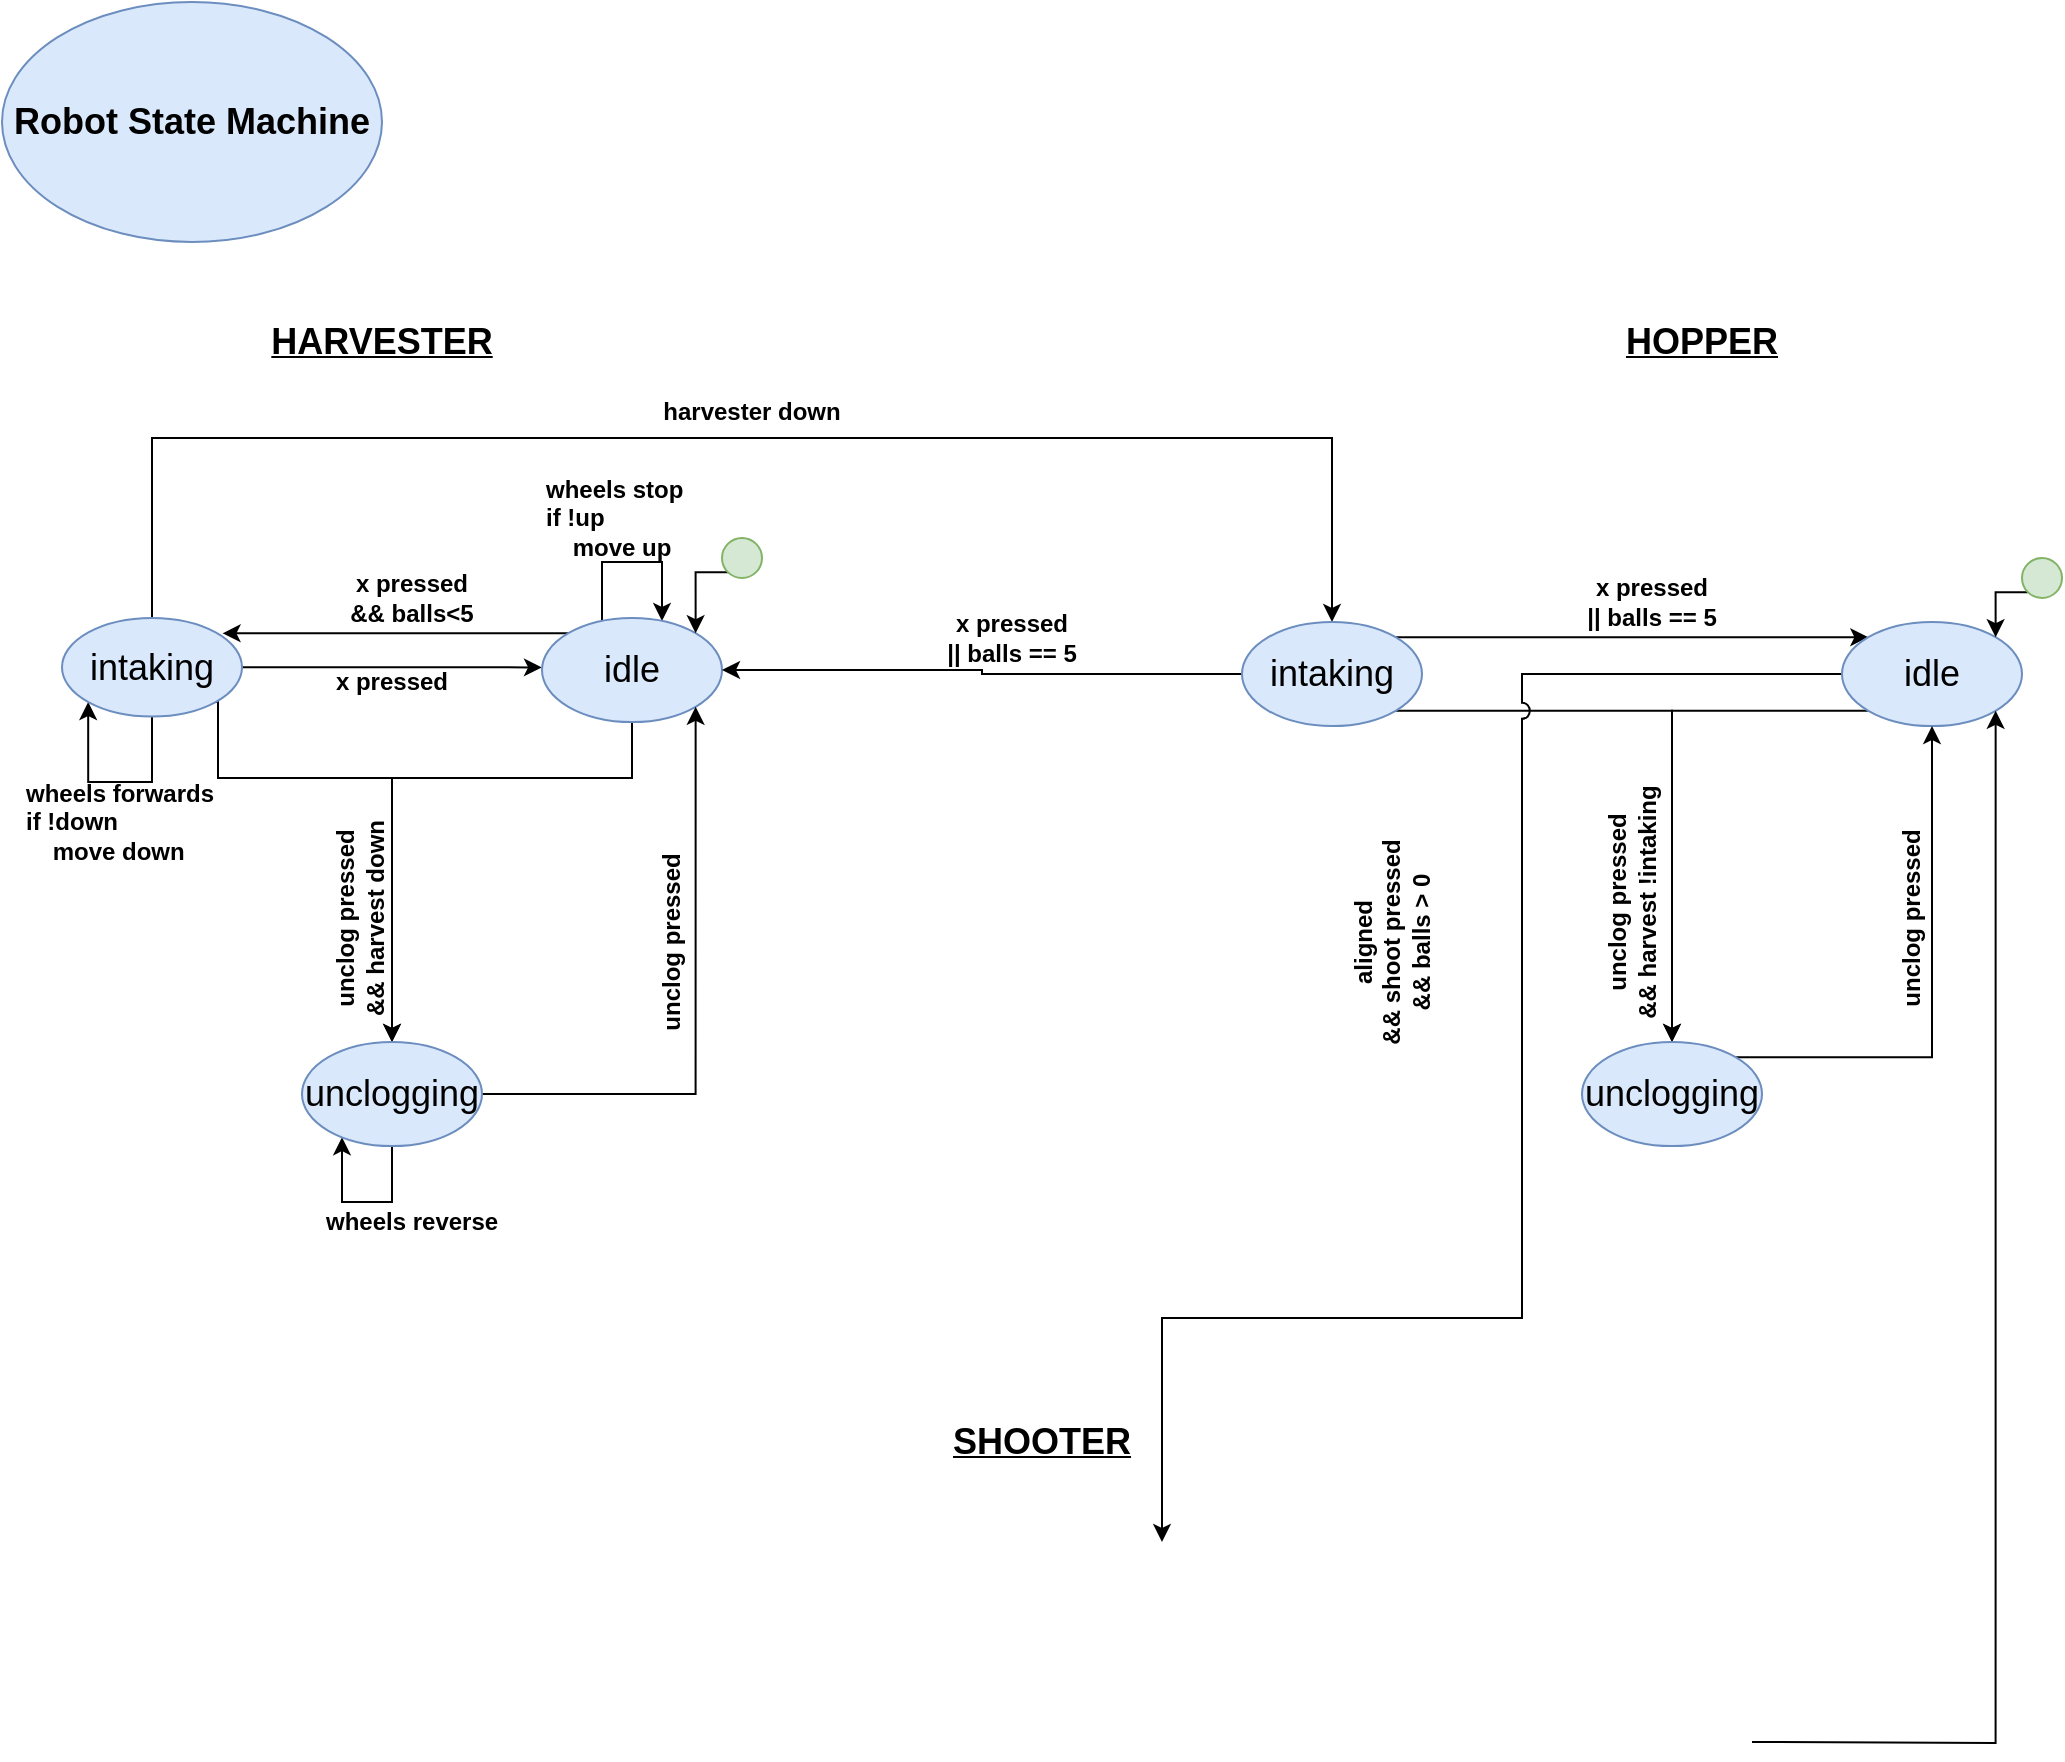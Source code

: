 <mxfile version="12.5.5" type="device"><diagram id="Gpjn6H2o_9zzhJLUofqs" name="Page-1"><mxGraphModel dx="1094" dy="468" grid="1" gridSize="10" guides="1" tooltips="1" connect="1" arrows="1" fold="1" page="1" pageScale="1" pageWidth="2200" pageHeight="1700" math="0" shadow="0"><root><mxCell id="0"/><mxCell id="1" parent="0"/><mxCell id="EipDfbE7NLhXwBuE_VKs-1" value="&lt;font style=&quot;font-size: 18px&quot;&gt;&lt;b&gt;Robot State Machine&lt;/b&gt;&lt;/font&gt;" style="ellipse;whiteSpace=wrap;html=1;fillColor=#dae8fc;strokeColor=#6c8ebf;gradientColor=none;" parent="1" vertex="1"><mxGeometry x="10" width="190" height="120" as="geometry"/></mxCell><mxCell id="KlMTd5EL-RRvtD0X4lZz-2" value="&lt;u&gt;&lt;font style=&quot;font-size: 18px&quot;&gt;&lt;b&gt;HARVESTER&lt;/b&gt;&lt;/font&gt;&lt;/u&gt;" style="text;html=1;strokeColor=none;fillColor=none;align=center;verticalAlign=middle;whiteSpace=wrap;rounded=0;" parent="1" vertex="1"><mxGeometry x="180" y="160" width="40" height="20" as="geometry"/></mxCell><mxCell id="KlMTd5EL-RRvtD0X4lZz-18" style="edgeStyle=orthogonalEdgeStyle;rounded=0;orthogonalLoop=1;jettySize=auto;html=1;exitX=0.5;exitY=0;exitDx=0;exitDy=0;entryX=0.5;entryY=0;entryDx=0;entryDy=0;" parent="1" source="KlMTd5EL-RRvtD0X4lZz-3" target="KlMTd5EL-RRvtD0X4lZz-6" edge="1"><mxGeometry relative="1" as="geometry"><mxPoint x="710" y="228" as="targetPoint"/><Array as="points"><mxPoint x="85" y="218"/><mxPoint x="675" y="218"/></Array></mxGeometry></mxCell><mxCell id="KlMTd5EL-RRvtD0X4lZz-19" style="edgeStyle=orthogonalEdgeStyle;rounded=0;orthogonalLoop=1;jettySize=auto;html=1;exitX=1;exitY=1;exitDx=0;exitDy=0;entryX=0.5;entryY=0;entryDx=0;entryDy=0;" parent="1" source="KlMTd5EL-RRvtD0X4lZz-3" target="KlMTd5EL-RRvtD0X4lZz-5" edge="1"><mxGeometry relative="1" as="geometry"><Array as="points"><mxPoint x="118" y="388"/><mxPoint x="205" y="388"/></Array></mxGeometry></mxCell><mxCell id="KlMTd5EL-RRvtD0X4lZz-45" style="edgeStyle=orthogonalEdgeStyle;rounded=0;jumpStyle=arc;jumpSize=8;orthogonalLoop=1;jettySize=auto;html=1;exitX=0.5;exitY=1;exitDx=0;exitDy=0;entryX=0;entryY=1;entryDx=0;entryDy=0;" parent="1" source="KlMTd5EL-RRvtD0X4lZz-3" target="KlMTd5EL-RRvtD0X4lZz-3" edge="1"><mxGeometry relative="1" as="geometry"><mxPoint x="60" y="410" as="targetPoint"/><Array as="points"><mxPoint x="85" y="390"/><mxPoint x="53" y="390"/></Array></mxGeometry></mxCell><mxCell id="KlMTd5EL-RRvtD0X4lZz-51" style="edgeStyle=orthogonalEdgeStyle;rounded=0;jumpStyle=arc;jumpSize=8;orthogonalLoop=1;jettySize=auto;html=1;exitX=1;exitY=0.5;exitDx=0;exitDy=0;entryX=0;entryY=0.475;entryDx=0;entryDy=0;entryPerimeter=0;" parent="1" source="KlMTd5EL-RRvtD0X4lZz-3" target="KlMTd5EL-RRvtD0X4lZz-4" edge="1"><mxGeometry relative="1" as="geometry"/></mxCell><mxCell id="KlMTd5EL-RRvtD0X4lZz-3" value="&lt;font style=&quot;font-size: 18px&quot;&gt;intaking&lt;/font&gt;" style="ellipse;whiteSpace=wrap;html=1;fillColor=#dae8fc;strokeColor=#6c8ebf;" parent="1" vertex="1"><mxGeometry x="40" y="308" width="90" height="49.27" as="geometry"/></mxCell><mxCell id="KlMTd5EL-RRvtD0X4lZz-21" style="edgeStyle=orthogonalEdgeStyle;rounded=0;orthogonalLoop=1;jettySize=auto;html=1;exitX=0.5;exitY=1;exitDx=0;exitDy=0;entryX=0.5;entryY=0;entryDx=0;entryDy=0;" parent="1" source="KlMTd5EL-RRvtD0X4lZz-4" target="KlMTd5EL-RRvtD0X4lZz-5" edge="1"><mxGeometry relative="1" as="geometry"><mxPoint x="325" y="418" as="targetPoint"/><Array as="points"><mxPoint x="325" y="388"/><mxPoint x="205" y="388"/></Array></mxGeometry></mxCell><mxCell id="KlMTd5EL-RRvtD0X4lZz-47" style="edgeStyle=orthogonalEdgeStyle;rounded=0;jumpStyle=arc;jumpSize=8;orthogonalLoop=1;jettySize=auto;html=1;exitX=0;exitY=0;exitDx=0;exitDy=0;" parent="1" source="KlMTd5EL-RRvtD0X4lZz-4" target="KlMTd5EL-RRvtD0X4lZz-4" edge="1"><mxGeometry relative="1" as="geometry"><mxPoint x="320" y="240" as="targetPoint"/><Array as="points"><mxPoint x="310" y="316"/><mxPoint x="310" y="280"/><mxPoint x="340" y="280"/></Array></mxGeometry></mxCell><mxCell id="KlMTd5EL-RRvtD0X4lZz-52" style="edgeStyle=orthogonalEdgeStyle;rounded=0;jumpStyle=arc;jumpSize=8;orthogonalLoop=1;jettySize=auto;html=1;exitX=0;exitY=0;exitDx=0;exitDy=0;entryX=0.892;entryY=0.156;entryDx=0;entryDy=0;entryPerimeter=0;" parent="1" source="KlMTd5EL-RRvtD0X4lZz-4" target="KlMTd5EL-RRvtD0X4lZz-3" edge="1"><mxGeometry relative="1" as="geometry"/></mxCell><mxCell id="KlMTd5EL-RRvtD0X4lZz-4" value="&lt;font style=&quot;font-size: 18px&quot;&gt;idle&lt;/font&gt;" style="ellipse;whiteSpace=wrap;html=1;fillColor=#dae8fc;strokeColor=#6c8ebf;" parent="1" vertex="1"><mxGeometry x="280" y="308" width="90" height="52" as="geometry"/></mxCell><mxCell id="KlMTd5EL-RRvtD0X4lZz-22" style="edgeStyle=orthogonalEdgeStyle;rounded=0;orthogonalLoop=1;jettySize=auto;html=1;exitX=1;exitY=0.5;exitDx=0;exitDy=0;entryX=1;entryY=1;entryDx=0;entryDy=0;" parent="1" source="KlMTd5EL-RRvtD0X4lZz-5" target="KlMTd5EL-RRvtD0X4lZz-4" edge="1"><mxGeometry relative="1" as="geometry"/></mxCell><mxCell id="KlMTd5EL-RRvtD0X4lZz-49" style="edgeStyle=orthogonalEdgeStyle;rounded=0;jumpStyle=arc;jumpSize=8;orthogonalLoop=1;jettySize=auto;html=1;exitX=0.5;exitY=1;exitDx=0;exitDy=0;" parent="1" source="KlMTd5EL-RRvtD0X4lZz-5" target="KlMTd5EL-RRvtD0X4lZz-5" edge="1"><mxGeometry relative="1" as="geometry"><mxPoint x="170" y="650" as="targetPoint"/><Array as="points"><mxPoint x="205" y="600"/><mxPoint x="180" y="600"/></Array></mxGeometry></mxCell><mxCell id="KlMTd5EL-RRvtD0X4lZz-5" value="&lt;font style=&quot;font-size: 18px&quot;&gt;unclogging&lt;/font&gt;" style="ellipse;whiteSpace=wrap;html=1;fillColor=#dae8fc;strokeColor=#6c8ebf;" parent="1" vertex="1"><mxGeometry x="160" y="520" width="90" height="52" as="geometry"/></mxCell><mxCell id="KlMTd5EL-RRvtD0X4lZz-23" style="edgeStyle=orthogonalEdgeStyle;rounded=0;orthogonalLoop=1;jettySize=auto;html=1;exitX=1;exitY=0;exitDx=0;exitDy=0;entryX=0;entryY=0;entryDx=0;entryDy=0;" parent="1" source="KlMTd5EL-RRvtD0X4lZz-6" target="KlMTd5EL-RRvtD0X4lZz-7" edge="1"><mxGeometry relative="1" as="geometry"/></mxCell><mxCell id="KlMTd5EL-RRvtD0X4lZz-25" style="edgeStyle=orthogonalEdgeStyle;rounded=0;orthogonalLoop=1;jettySize=auto;html=1;exitX=1;exitY=1;exitDx=0;exitDy=0;" parent="1" source="KlMTd5EL-RRvtD0X4lZz-6" target="KlMTd5EL-RRvtD0X4lZz-9" edge="1"><mxGeometry relative="1" as="geometry"/></mxCell><mxCell id="KlMTd5EL-RRvtD0X4lZz-55" style="edgeStyle=orthogonalEdgeStyle;rounded=0;jumpStyle=arc;jumpSize=8;orthogonalLoop=1;jettySize=auto;html=1;exitX=0;exitY=0.5;exitDx=0;exitDy=0;entryX=1;entryY=0.5;entryDx=0;entryDy=0;" parent="1" source="KlMTd5EL-RRvtD0X4lZz-6" target="KlMTd5EL-RRvtD0X4lZz-4" edge="1"><mxGeometry relative="1" as="geometry"/></mxCell><mxCell id="KlMTd5EL-RRvtD0X4lZz-6" value="&lt;font style=&quot;font-size: 18px&quot;&gt;intaking&lt;br&gt;&lt;/font&gt;" style="ellipse;whiteSpace=wrap;html=1;fillColor=#dae8fc;strokeColor=#6c8ebf;" parent="1" vertex="1"><mxGeometry x="630" y="310" width="90" height="52" as="geometry"/></mxCell><mxCell id="KlMTd5EL-RRvtD0X4lZz-24" style="edgeStyle=orthogonalEdgeStyle;rounded=0;orthogonalLoop=1;jettySize=auto;html=1;exitX=0;exitY=1;exitDx=0;exitDy=0;entryX=0.5;entryY=0;entryDx=0;entryDy=0;" parent="1" source="KlMTd5EL-RRvtD0X4lZz-7" target="KlMTd5EL-RRvtD0X4lZz-9" edge="1"><mxGeometry relative="1" as="geometry"/></mxCell><mxCell id="KlMTd5EL-RRvtD0X4lZz-29" style="edgeStyle=orthogonalEdgeStyle;rounded=0;jumpStyle=arc;jumpSize=8;orthogonalLoop=1;jettySize=auto;html=1;exitX=0;exitY=0.5;exitDx=0;exitDy=0;" parent="1" source="KlMTd5EL-RRvtD0X4lZz-7" edge="1"><mxGeometry relative="1" as="geometry"><mxPoint x="590" y="770" as="targetPoint"/><Array as="points"><mxPoint x="770" y="336"/><mxPoint x="770" y="658"/></Array></mxGeometry></mxCell><mxCell id="KlMTd5EL-RRvtD0X4lZz-7" value="&lt;font style=&quot;font-size: 18px&quot;&gt;idle&lt;/font&gt;" style="ellipse;whiteSpace=wrap;html=1;fillColor=#dae8fc;strokeColor=#6c8ebf;" parent="1" vertex="1"><mxGeometry x="930" y="310" width="90" height="52" as="geometry"/></mxCell><mxCell id="KlMTd5EL-RRvtD0X4lZz-26" style="edgeStyle=orthogonalEdgeStyle;rounded=0;orthogonalLoop=1;jettySize=auto;html=1;exitX=1;exitY=0;exitDx=0;exitDy=0;entryX=0.5;entryY=1;entryDx=0;entryDy=0;" parent="1" source="KlMTd5EL-RRvtD0X4lZz-9" target="KlMTd5EL-RRvtD0X4lZz-7" edge="1"><mxGeometry relative="1" as="geometry"/></mxCell><mxCell id="KlMTd5EL-RRvtD0X4lZz-9" value="&lt;font style=&quot;font-size: 18px&quot;&gt;unclogging&lt;/font&gt;" style="ellipse;whiteSpace=wrap;html=1;fillColor=#dae8fc;strokeColor=#6c8ebf;" parent="1" vertex="1"><mxGeometry x="800" y="520" width="90" height="52" as="geometry"/></mxCell><mxCell id="KlMTd5EL-RRvtD0X4lZz-11" value="&lt;span style=&quot;font-size: 18px&quot;&gt;&lt;u&gt;&lt;b&gt;HOPPER&lt;/b&gt;&lt;br&gt;&lt;/u&gt;&lt;/span&gt;" style="text;html=1;strokeColor=none;fillColor=none;align=center;verticalAlign=middle;whiteSpace=wrap;rounded=0;" parent="1" vertex="1"><mxGeometry x="840" y="160" width="40" height="20" as="geometry"/></mxCell><mxCell id="KlMTd5EL-RRvtD0X4lZz-12" value="&lt;u&gt;&lt;font style=&quot;font-size: 18px&quot;&gt;&lt;b&gt;SHOOTER&lt;/b&gt;&lt;br&gt;&lt;/font&gt;&lt;/u&gt;" style="text;html=1;strokeColor=none;fillColor=none;align=center;verticalAlign=middle;whiteSpace=wrap;rounded=0;" parent="1" vertex="1"><mxGeometry x="510" y="710" width="40" height="20" as="geometry"/></mxCell><mxCell id="KlMTd5EL-RRvtD0X4lZz-32" style="edgeStyle=orthogonalEdgeStyle;rounded=0;jumpStyle=arc;jumpSize=8;orthogonalLoop=1;jettySize=auto;html=1;exitX=0;exitY=1;exitDx=0;exitDy=0;entryX=1;entryY=0;entryDx=0;entryDy=0;" parent="1" source="KlMTd5EL-RRvtD0X4lZz-31" target="KlMTd5EL-RRvtD0X4lZz-4" edge="1"><mxGeometry relative="1" as="geometry"/></mxCell><mxCell id="KlMTd5EL-RRvtD0X4lZz-31" value="" style="ellipse;whiteSpace=wrap;html=1;aspect=fixed;fillColor=#d5e8d4;strokeColor=#82b366;" parent="1" vertex="1"><mxGeometry x="370" y="268" width="20" height="20" as="geometry"/></mxCell><mxCell id="KlMTd5EL-RRvtD0X4lZz-34" style="edgeStyle=orthogonalEdgeStyle;rounded=0;jumpStyle=arc;jumpSize=8;orthogonalLoop=1;jettySize=auto;html=1;exitX=0;exitY=1;exitDx=0;exitDy=0;entryX=1;entryY=0;entryDx=0;entryDy=0;" parent="1" source="KlMTd5EL-RRvtD0X4lZz-33" target="KlMTd5EL-RRvtD0X4lZz-7" edge="1"><mxGeometry relative="1" as="geometry"/></mxCell><mxCell id="KlMTd5EL-RRvtD0X4lZz-33" value="" style="ellipse;whiteSpace=wrap;html=1;aspect=fixed;fillColor=#d5e8d4;strokeColor=#82b366;" parent="1" vertex="1"><mxGeometry x="1020" y="278" width="20" height="20" as="geometry"/></mxCell><mxCell id="KlMTd5EL-RRvtD0X4lZz-35" value="&lt;b&gt;harvester down&lt;/b&gt;" style="text;html=1;strokeColor=none;fillColor=none;align=center;verticalAlign=middle;whiteSpace=wrap;rounded=0;" parent="1" vertex="1"><mxGeometry x="320" y="195.45" width="130" height="20" as="geometry"/></mxCell><mxCell id="KlMTd5EL-RRvtD0X4lZz-36" value="&lt;b&gt;x pressed&lt;br&gt;&amp;amp;&amp;amp; balls&amp;lt;5&lt;/b&gt;" style="text;html=1;strokeColor=none;fillColor=none;align=center;verticalAlign=middle;whiteSpace=wrap;rounded=0;" parent="1" vertex="1"><mxGeometry x="150" y="278" width="130" height="40" as="geometry"/></mxCell><mxCell id="KlMTd5EL-RRvtD0X4lZz-37" value="&lt;b&gt;x pressed&lt;/b&gt;" style="text;html=1;strokeColor=none;fillColor=none;align=center;verticalAlign=middle;whiteSpace=wrap;rounded=0;" parent="1" vertex="1"><mxGeometry x="140" y="330" width="130" height="20" as="geometry"/></mxCell><mxCell id="KlMTd5EL-RRvtD0X4lZz-38" value="&lt;b&gt;x pressed&lt;br&gt;|| balls == 5&lt;/b&gt;" style="text;html=1;strokeColor=none;fillColor=none;align=center;verticalAlign=middle;whiteSpace=wrap;rounded=0;" parent="1" vertex="1"><mxGeometry x="450" y="308" width="130" height="20" as="geometry"/></mxCell><mxCell id="KlMTd5EL-RRvtD0X4lZz-39" value="&lt;b&gt;x pressed&lt;br&gt;|| balls == 5&lt;/b&gt;" style="text;html=1;strokeColor=none;fillColor=none;align=center;verticalAlign=middle;whiteSpace=wrap;rounded=0;" parent="1" vertex="1"><mxGeometry x="770" y="290" width="130" height="20" as="geometry"/></mxCell><mxCell id="KlMTd5EL-RRvtD0X4lZz-40" value="&lt;b&gt;unclog pressed&lt;br&gt;&amp;amp;&amp;amp; harvest down&lt;/b&gt;" style="text;html=1;strokeColor=none;fillColor=none;align=center;verticalAlign=middle;whiteSpace=wrap;rounded=0;rotation=-90;" parent="1" vertex="1"><mxGeometry x="124" y="448" width="130" height="20" as="geometry"/></mxCell><mxCell id="KlMTd5EL-RRvtD0X4lZz-41" value="&lt;b&gt;unclog pressed&lt;/b&gt;" style="text;html=1;strokeColor=none;fillColor=none;align=center;verticalAlign=middle;whiteSpace=wrap;rounded=0;rotation=-90;" parent="1" vertex="1"><mxGeometry x="280" y="460" width="130" height="20" as="geometry"/></mxCell><mxCell id="KlMTd5EL-RRvtD0X4lZz-42" value="&lt;b&gt;unclog pressed&lt;br&gt;&amp;amp;&amp;amp; harvest !intaking&lt;/b&gt;" style="text;html=1;strokeColor=none;fillColor=none;align=center;verticalAlign=middle;whiteSpace=wrap;rounded=0;rotation=-90;" parent="1" vertex="1"><mxGeometry x="760" y="440" width="130" height="20" as="geometry"/></mxCell><mxCell id="KlMTd5EL-RRvtD0X4lZz-43" value="&lt;b&gt;unclog pressed&lt;/b&gt;" style="text;html=1;strokeColor=none;fillColor=none;align=center;verticalAlign=middle;whiteSpace=wrap;rounded=0;rotation=-90;" parent="1" vertex="1"><mxGeometry x="900" y="448" width="130" height="20" as="geometry"/></mxCell><mxCell id="KlMTd5EL-RRvtD0X4lZz-44" value="&lt;b&gt;aligned&lt;br&gt;&amp;amp;&amp;amp; shoot pressed&lt;br&gt;&amp;amp;&amp;amp; balls &amp;gt; 0&lt;/b&gt;" style="text;html=1;strokeColor=none;fillColor=none;align=center;verticalAlign=middle;whiteSpace=wrap;rounded=0;rotation=-90;" parent="1" vertex="1"><mxGeometry x="640" y="460" width="130" height="20" as="geometry"/></mxCell><mxCell id="KlMTd5EL-RRvtD0X4lZz-46" value="&lt;b&gt;wheels forwards&lt;br&gt;if !down&lt;br&gt;&amp;nbsp; &amp;nbsp; move down&lt;/b&gt;" style="text;html=1;strokeColor=none;fillColor=none;align=left;verticalAlign=middle;whiteSpace=wrap;rounded=0;" parent="1" vertex="1"><mxGeometry x="20" y="390" width="130" height="40" as="geometry"/></mxCell><mxCell id="KlMTd5EL-RRvtD0X4lZz-48" value="&lt;b&gt;wheels stop&lt;br&gt;if !up&lt;br&gt;&amp;nbsp; &amp;nbsp; move up&lt;/b&gt;" style="text;html=1;strokeColor=none;fillColor=none;align=left;verticalAlign=middle;whiteSpace=wrap;rounded=0;" parent="1" vertex="1"><mxGeometry x="280" y="238" width="130" height="40" as="geometry"/></mxCell><mxCell id="KlMTd5EL-RRvtD0X4lZz-50" value="&lt;b&gt;wheels reverse&lt;/b&gt;" style="text;html=1;strokeColor=none;fillColor=none;align=left;verticalAlign=middle;whiteSpace=wrap;rounded=0;" parent="1" vertex="1"><mxGeometry x="170" y="590" width="130" height="40" as="geometry"/></mxCell><mxCell id="KlMTd5EL-RRvtD0X4lZz-58" style="edgeStyle=orthogonalEdgeStyle;rounded=0;jumpStyle=arc;jumpSize=8;orthogonalLoop=1;jettySize=auto;html=1;exitX=1;exitY=0.5;exitDx=0;exitDy=0;entryX=1;entryY=1;entryDx=0;entryDy=0;" parent="1" target="KlMTd5EL-RRvtD0X4lZz-7" edge="1"><mxGeometry relative="1" as="geometry"><mxPoint x="885.0" y="870.0" as="sourcePoint"/></mxGeometry></mxCell></root></mxGraphModel></diagram></mxfile>